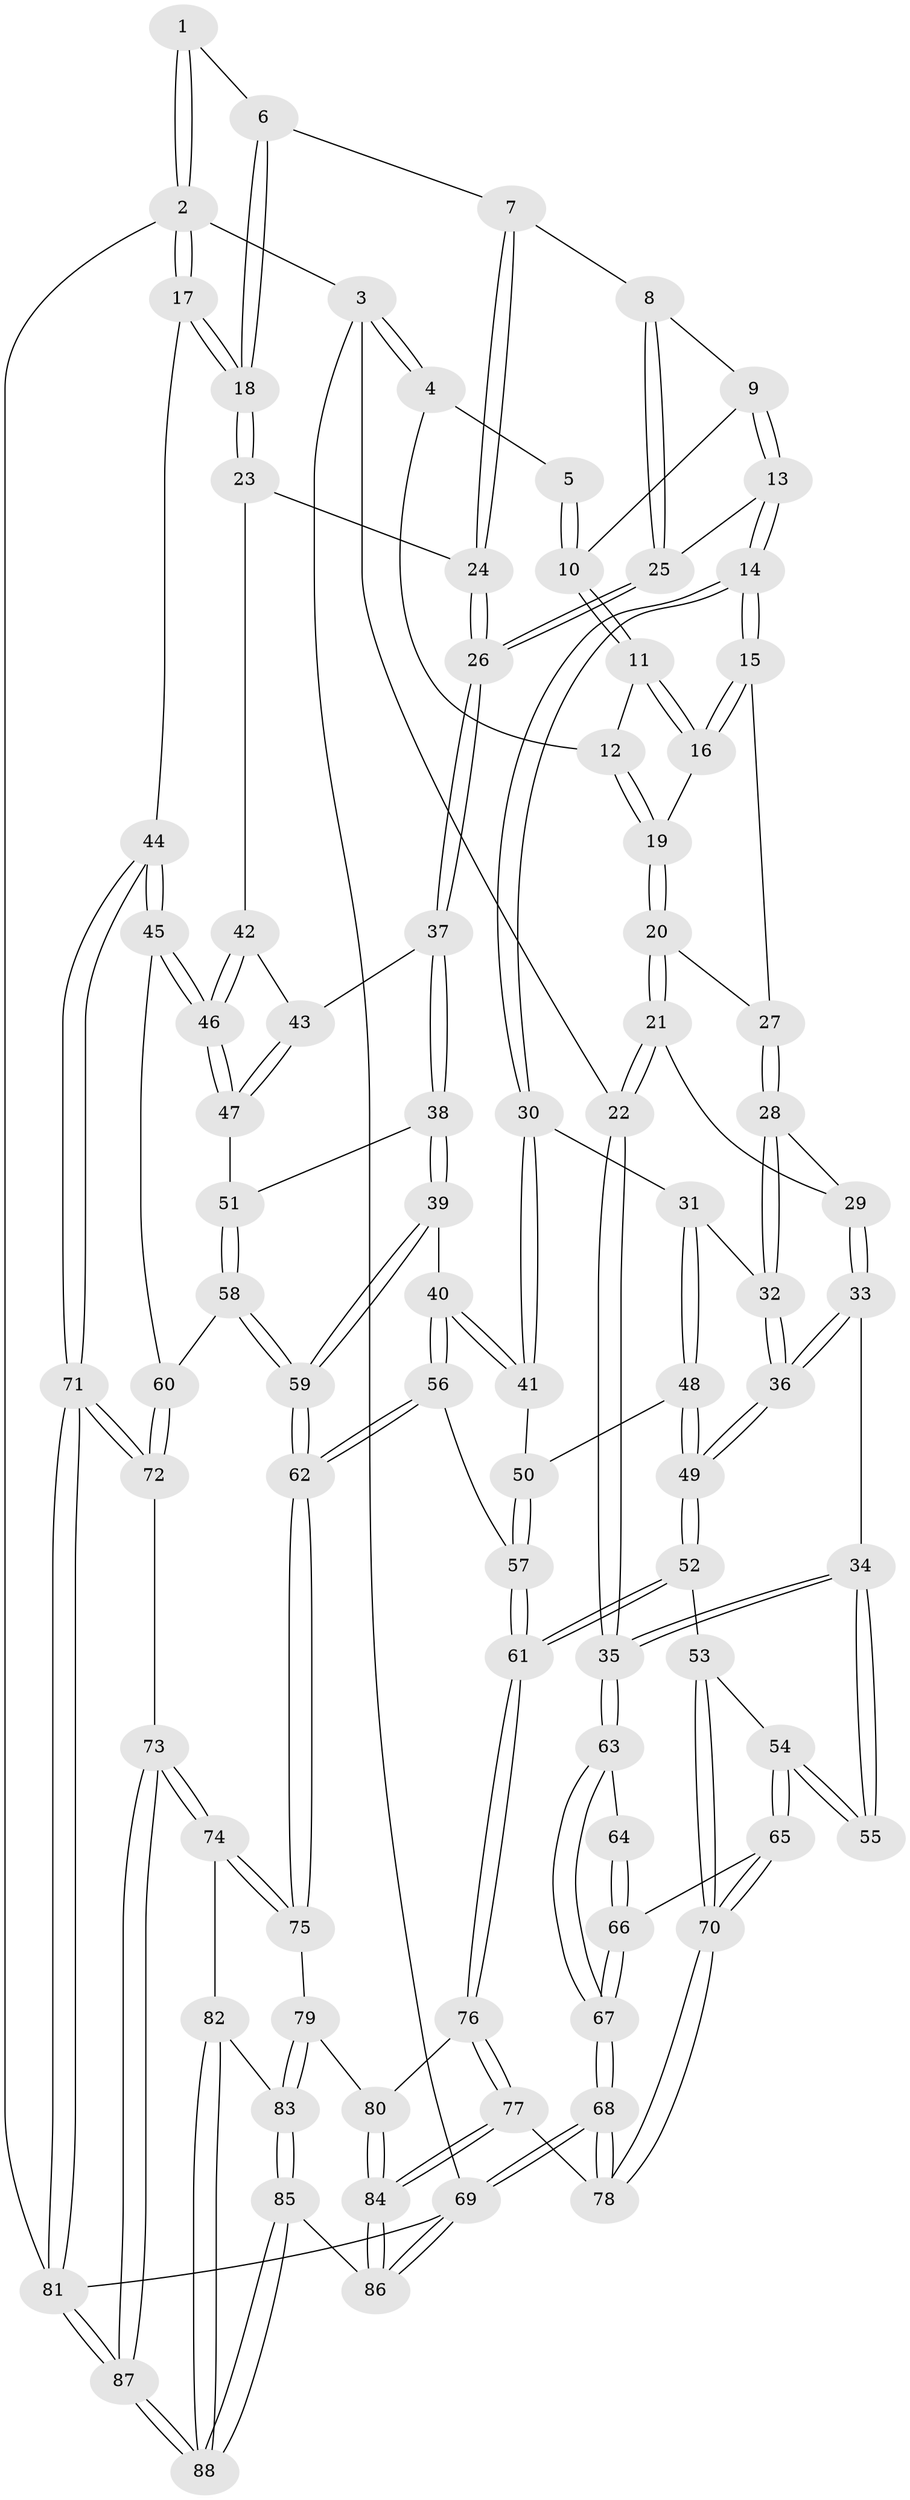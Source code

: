 // coarse degree distribution, {3: 0.17307692307692307, 6: 0.038461538461538464, 7: 0.038461538461538464, 4: 0.4423076923076923, 5: 0.28846153846153844, 2: 0.019230769230769232}
// Generated by graph-tools (version 1.1) at 2025/42/03/06/25 10:42:35]
// undirected, 88 vertices, 217 edges
graph export_dot {
graph [start="1"]
  node [color=gray90,style=filled];
  1 [pos="+0.8785678164443373+0"];
  2 [pos="+1+0"];
  3 [pos="+0+0"];
  4 [pos="+0.03049059403046643+0"];
  5 [pos="+0.40595265460238905+0"];
  6 [pos="+0.8309176191230524+0"];
  7 [pos="+0.7684101972916058+0.08942840241805255"];
  8 [pos="+0.6213868068303572+0.14698258997033728"];
  9 [pos="+0.4913881833633611+0.043487338351177136"];
  10 [pos="+0.41712742517078294+0"];
  11 [pos="+0.3859313589570586+0.04501431996654903"];
  12 [pos="+0.19684261856141083+0.15630766300264487"];
  13 [pos="+0.4980230804813746+0.31885006487821715"];
  14 [pos="+0.4937045547788096+0.32009072653409615"];
  15 [pos="+0.37817890125917664+0.20284962283945543"];
  16 [pos="+0.3744172782035232+0.16416691298612598"];
  17 [pos="+1+0.3330864283296609"];
  18 [pos="+1+0.3126610169268075"];
  19 [pos="+0.1962665407077419+0.1644445803147357"];
  20 [pos="+0.1935729637620945+0.17372396020968303"];
  21 [pos="+0.08322376114384922+0.2705321396735991"];
  22 [pos="+0+0.23723948843489684"];
  23 [pos="+0.9270154816191011+0.32288718323828025"];
  24 [pos="+0.8192075127751014+0.2701406668914695"];
  25 [pos="+0.5576613844150781+0.31159110884224633"];
  26 [pos="+0.6567664361176682+0.3660144651344156"];
  27 [pos="+0.288673316946344+0.2488756735308824"];
  28 [pos="+0.26355642588688816+0.328272632020881"];
  29 [pos="+0.13451359605007512+0.31588745645631244"];
  30 [pos="+0.44565671372345267+0.3810655910032526"];
  31 [pos="+0.41044768394493925+0.3902502861586626"];
  32 [pos="+0.3093601435824968+0.38904182659519787"];
  33 [pos="+0.15846519174120088+0.46416990431948607"];
  34 [pos="+0.15616668739792033+0.4658460544162049"];
  35 [pos="+0+0.31662349651534344"];
  36 [pos="+0.24420442171604614+0.47598402201618395"];
  37 [pos="+0.6636994977767038+0.3942772256293513"];
  38 [pos="+0.6625919621376121+0.46317265413915976"];
  39 [pos="+0.6382333114700162+0.5033894016185707"];
  40 [pos="+0.5335968734508769+0.5296568309723207"];
  41 [pos="+0.46516119678355927+0.4511342153899638"];
  42 [pos="+0.9004606842135823+0.37533623655447285"];
  43 [pos="+0.8053542414682796+0.44698272215374163"];
  44 [pos="+1+0.5502111215428486"];
  45 [pos="+0.9100963014343079+0.5925510068517336"];
  46 [pos="+0.8818227629980624+0.54722977350216"];
  47 [pos="+0.8031654382436065+0.5135518349966824"];
  48 [pos="+0.34857345346499746+0.537362867350132"];
  49 [pos="+0.29182654586204476+0.5867307857214237"];
  50 [pos="+0.42853445217248776+0.5309122083779639"];
  51 [pos="+0.7588789271306681+0.5259931052318895"];
  52 [pos="+0.2902349095059046+0.6278085458260144"];
  53 [pos="+0.19364849444255078+0.6300219885301529"];
  54 [pos="+0.1307935363672287+0.605509151887421"];
  55 [pos="+0.11411357132347269+0.5229995250389361"];
  56 [pos="+0.5014586270954225+0.6430695904497162"];
  57 [pos="+0.4538449156497417+0.6522560544895222"];
  58 [pos="+0.7426609449451018+0.6533657856740303"];
  59 [pos="+0.664998908603332+0.6972679619718444"];
  60 [pos="+0.8729692566458213+0.6456024960661811"];
  61 [pos="+0.351346607035206+0.7098248013721884"];
  62 [pos="+0.6549908150406387+0.7118102290277827"];
  63 [pos="+0+0.3296998381384959"];
  64 [pos="+0.04827062340376813+0.5166201947513186"];
  65 [pos="+0.0536907007578353+0.6601424692840939"];
  66 [pos="+0+0.6586807376928356"];
  67 [pos="+0+0.7267382067891618"];
  68 [pos="+0+1"];
  69 [pos="+0+1"];
  70 [pos="+0.13154680019620474+0.7686402957102559"];
  71 [pos="+1+0.8414157256587166"];
  72 [pos="+0.8954210504517125+0.7381660729063838"];
  73 [pos="+0.7938312187096535+0.893989084101211"];
  74 [pos="+0.7107498807974835+0.8258691586229936"];
  75 [pos="+0.6582014957364667+0.7621904360552268"];
  76 [pos="+0.3502207983757608+0.7192154482680636"];
  77 [pos="+0.2851678481936131+0.8182336736987836"];
  78 [pos="+0.1509850429809719+0.8495233914271999"];
  79 [pos="+0.5214079451373553+0.84419025752321"];
  80 [pos="+0.5151433916282833+0.8448064645688693"];
  81 [pos="+1+1"];
  82 [pos="+0.6092159269451507+0.928529374276954"];
  83 [pos="+0.5656506828529707+0.9290276525265803"];
  84 [pos="+0.3902335980826809+1"];
  85 [pos="+0.516177156432923+1"];
  86 [pos="+0.39881906537813616+1"];
  87 [pos="+0.9653887164135535+1"];
  88 [pos="+0.7424494585529341+1"];
  1 -- 2;
  1 -- 2;
  1 -- 6;
  2 -- 3;
  2 -- 17;
  2 -- 17;
  2 -- 81;
  3 -- 4;
  3 -- 4;
  3 -- 22;
  3 -- 69;
  4 -- 5;
  4 -- 12;
  5 -- 10;
  5 -- 10;
  6 -- 7;
  6 -- 18;
  6 -- 18;
  7 -- 8;
  7 -- 24;
  7 -- 24;
  8 -- 9;
  8 -- 25;
  8 -- 25;
  9 -- 10;
  9 -- 13;
  9 -- 13;
  10 -- 11;
  10 -- 11;
  11 -- 12;
  11 -- 16;
  11 -- 16;
  12 -- 19;
  12 -- 19;
  13 -- 14;
  13 -- 14;
  13 -- 25;
  14 -- 15;
  14 -- 15;
  14 -- 30;
  14 -- 30;
  15 -- 16;
  15 -- 16;
  15 -- 27;
  16 -- 19;
  17 -- 18;
  17 -- 18;
  17 -- 44;
  18 -- 23;
  18 -- 23;
  19 -- 20;
  19 -- 20;
  20 -- 21;
  20 -- 21;
  20 -- 27;
  21 -- 22;
  21 -- 22;
  21 -- 29;
  22 -- 35;
  22 -- 35;
  23 -- 24;
  23 -- 42;
  24 -- 26;
  24 -- 26;
  25 -- 26;
  25 -- 26;
  26 -- 37;
  26 -- 37;
  27 -- 28;
  27 -- 28;
  28 -- 29;
  28 -- 32;
  28 -- 32;
  29 -- 33;
  29 -- 33;
  30 -- 31;
  30 -- 41;
  30 -- 41;
  31 -- 32;
  31 -- 48;
  31 -- 48;
  32 -- 36;
  32 -- 36;
  33 -- 34;
  33 -- 36;
  33 -- 36;
  34 -- 35;
  34 -- 35;
  34 -- 55;
  34 -- 55;
  35 -- 63;
  35 -- 63;
  36 -- 49;
  36 -- 49;
  37 -- 38;
  37 -- 38;
  37 -- 43;
  38 -- 39;
  38 -- 39;
  38 -- 51;
  39 -- 40;
  39 -- 59;
  39 -- 59;
  40 -- 41;
  40 -- 41;
  40 -- 56;
  40 -- 56;
  41 -- 50;
  42 -- 43;
  42 -- 46;
  42 -- 46;
  43 -- 47;
  43 -- 47;
  44 -- 45;
  44 -- 45;
  44 -- 71;
  44 -- 71;
  45 -- 46;
  45 -- 46;
  45 -- 60;
  46 -- 47;
  46 -- 47;
  47 -- 51;
  48 -- 49;
  48 -- 49;
  48 -- 50;
  49 -- 52;
  49 -- 52;
  50 -- 57;
  50 -- 57;
  51 -- 58;
  51 -- 58;
  52 -- 53;
  52 -- 61;
  52 -- 61;
  53 -- 54;
  53 -- 70;
  53 -- 70;
  54 -- 55;
  54 -- 55;
  54 -- 65;
  54 -- 65;
  56 -- 57;
  56 -- 62;
  56 -- 62;
  57 -- 61;
  57 -- 61;
  58 -- 59;
  58 -- 59;
  58 -- 60;
  59 -- 62;
  59 -- 62;
  60 -- 72;
  60 -- 72;
  61 -- 76;
  61 -- 76;
  62 -- 75;
  62 -- 75;
  63 -- 64;
  63 -- 67;
  63 -- 67;
  64 -- 66;
  64 -- 66;
  65 -- 66;
  65 -- 70;
  65 -- 70;
  66 -- 67;
  66 -- 67;
  67 -- 68;
  67 -- 68;
  68 -- 69;
  68 -- 69;
  68 -- 78;
  68 -- 78;
  69 -- 86;
  69 -- 86;
  69 -- 81;
  70 -- 78;
  70 -- 78;
  71 -- 72;
  71 -- 72;
  71 -- 81;
  71 -- 81;
  72 -- 73;
  73 -- 74;
  73 -- 74;
  73 -- 87;
  73 -- 87;
  74 -- 75;
  74 -- 75;
  74 -- 82;
  75 -- 79;
  76 -- 77;
  76 -- 77;
  76 -- 80;
  77 -- 78;
  77 -- 84;
  77 -- 84;
  79 -- 80;
  79 -- 83;
  79 -- 83;
  80 -- 84;
  80 -- 84;
  81 -- 87;
  81 -- 87;
  82 -- 83;
  82 -- 88;
  82 -- 88;
  83 -- 85;
  83 -- 85;
  84 -- 86;
  84 -- 86;
  85 -- 86;
  85 -- 88;
  85 -- 88;
  87 -- 88;
  87 -- 88;
}
